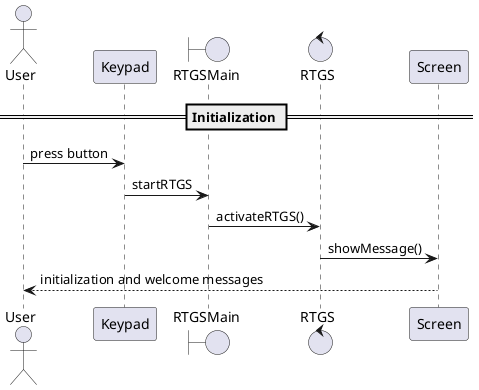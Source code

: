 @startuml
== Initialization ==
actor User as Foo1
Foo1 -> Keypad: press button
boundary RTGSMain as Foo2
Keypad -> Foo2: startRTGS
control RTGS as Foo3
Foo2 -> Foo3: activateRTGS()
Foo3 -> Screen: showMessage()
Screen --> Foo1: initialization and welcome messages
@enduml